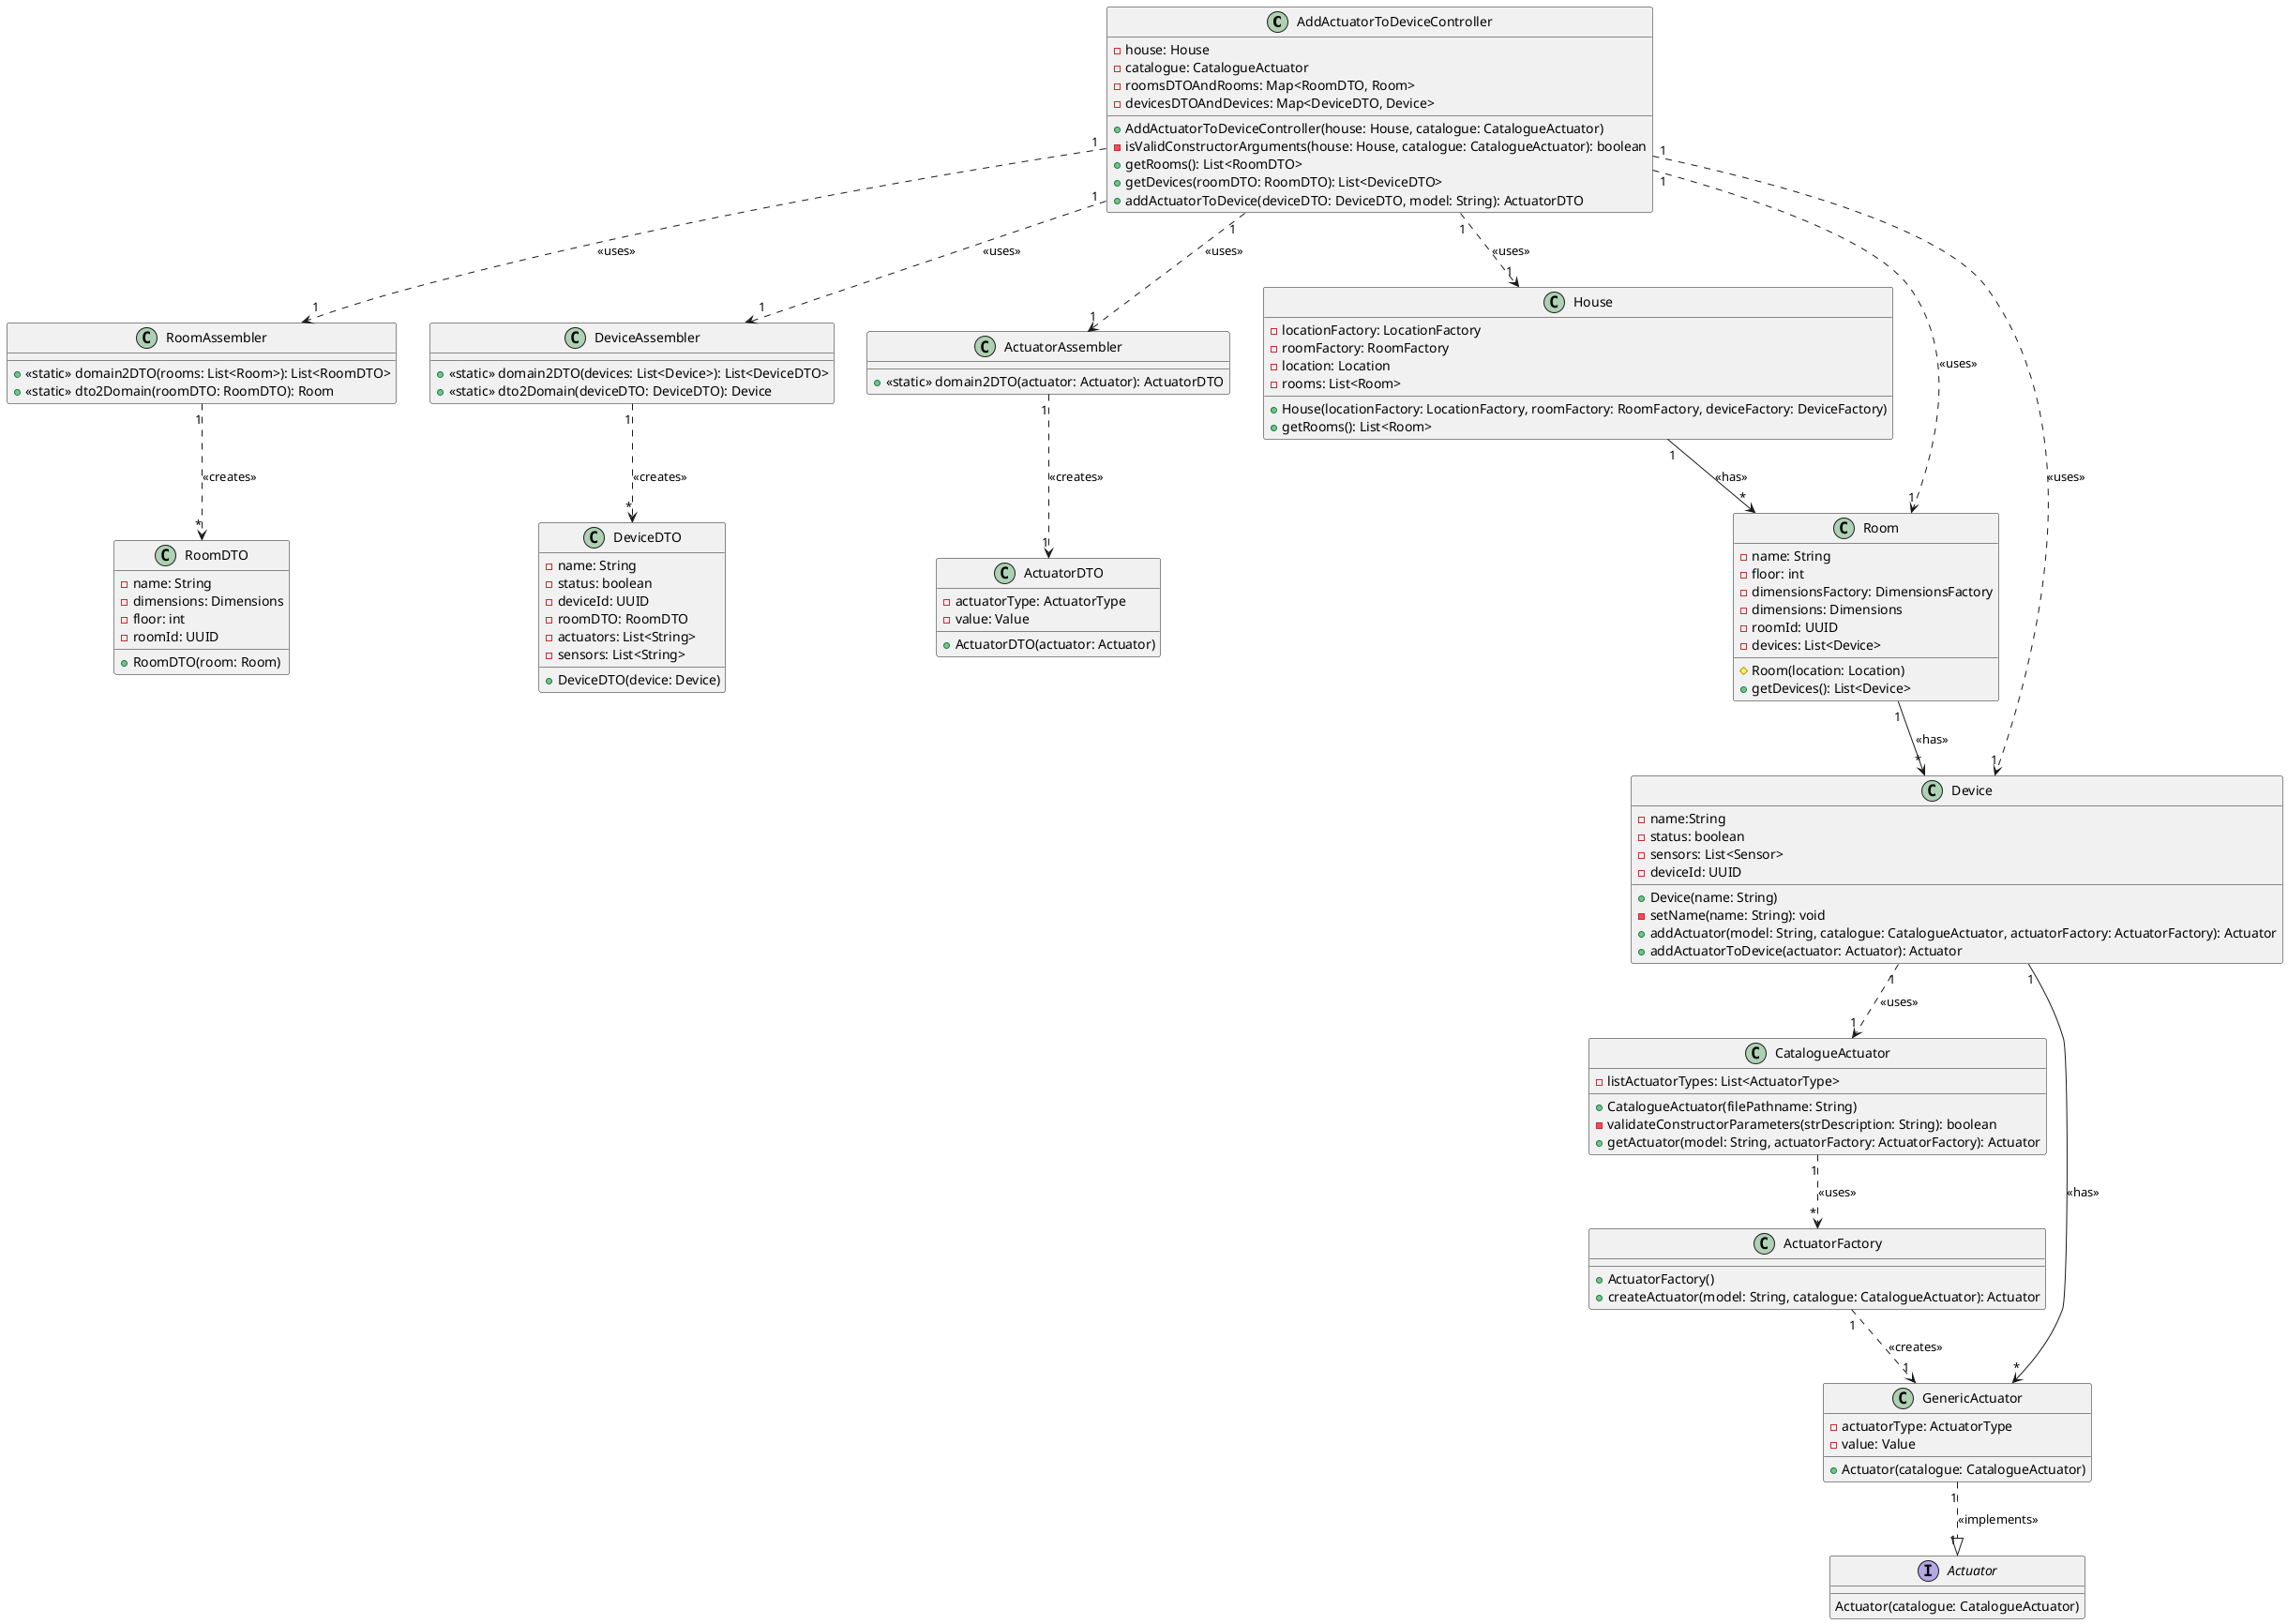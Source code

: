 @startuml
'https://plantuml.com/class-diagram

class AddActuatorToDeviceController{
    -house: House
    -catalogue: CatalogueActuator
    -roomsDTOAndRooms: Map<RoomDTO, Room>
    -devicesDTOAndDevices: Map<DeviceDTO, Device>

    +AddActuatorToDeviceController(house: House, catalogue: CatalogueActuator)
    -isValidConstructorArguments(house: House, catalogue: CatalogueActuator): boolean
    +getRooms(): List<RoomDTO>
    +getDevices(roomDTO: RoomDTO): List<DeviceDTO>
    +addActuatorToDevice(deviceDTO: DeviceDTO, model: String): ActuatorDTO
 }

class RoomAssembler{
    +<<static>> domain2DTO(rooms: List<Room>): List<RoomDTO>
    +<<static>> dto2Domain(roomDTO: RoomDTO): Room
}

class DeviceAssembler{
    +<<static>> domain2DTO(devices: List<Device>): List<DeviceDTO>
    +<<static>> dto2Domain(deviceDTO: DeviceDTO): Device
}

class ActuatorAssembler{
    +<<static>> domain2DTO(actuator: Actuator): ActuatorDTO
}

class House{
    -locationFactory: LocationFactory
    -roomFactory: RoomFactory
    -location: Location
    -rooms: List<Room>

    +House(locationFactory: LocationFactory, roomFactory: RoomFactory, deviceFactory: DeviceFactory)
    +getRooms(): List<Room>
}

class Room{
    -name: String
    -floor: int
    -dimensionsFactory: DimensionsFactory
    -dimensions: Dimensions
    -roomId: UUID
    -devices: List<Device>

    #Room(location: Location)
    +getDevices(): List<Device>
}

class Device{
    -name:String
    -status: boolean
    -sensors: List<Sensor>
    -deviceId: UUID

    +Device(name: String)
    -setName(name: String): void
    +addActuator(model: String, catalogue: CatalogueActuator, actuatorFactory: ActuatorFactory): Actuator
    +addActuatorToDevice(actuator: Actuator): Actuator
}

class CatalogueActuator{
    -listActuatorTypes: List<ActuatorType>

    +CatalogueActuator(filePathname: String)
    -validateConstructorParameters(strDescription: String): boolean
    +getActuator(model: String, actuatorFactory: ActuatorFactory): Actuator
}

class ActuatorFactory{
    +ActuatorFactory()
    +createActuator(model: String, catalogue: CatalogueActuator): Actuator
}

class GenericActuator{
    -actuatorType: ActuatorType
    -value: Value

    +Actuator(catalogue: CatalogueActuator)
}

Interface Actuator{
    Actuator(catalogue: CatalogueActuator)
}

class RoomDTO{
    -name: String
    -dimensions: Dimensions
    -floor: int
    -roomId: UUID

    +RoomDTO(room: Room)
}

class DeviceDTO{
    -name: String
    -status: boolean
    -deviceId: UUID
    -roomDTO: RoomDTO
    -actuators: List<String>
    -sensors: List<String>

    +DeviceDTO(device: Device)
}

class ActuatorDTO{
    -actuatorType: ActuatorType
    -value: Value

    +ActuatorDTO(actuator: Actuator)
}

AddActuatorToDeviceController "1" ..> "1" House: <<uses>>
AddActuatorToDeviceController "1" ..> "1" Room: <<uses>>
AddActuatorToDeviceController "1" ..> "1" Device: <<uses>>
AddActuatorToDeviceController "1" ..> "1" RoomAssembler: <<uses>>
AddActuatorToDeviceController "1" ..> "1" DeviceAssembler: <<uses>>
AddActuatorToDeviceController "1" ..> "1" ActuatorAssembler: <<uses>>

RoomAssembler "1" ..> "*" RoomDTO: <<creates>>

DeviceAssembler "1" ..> "*" DeviceDTO: <<creates>>

ActuatorAssembler "1" ..> "1" ActuatorDTO: <<creates>>

ActuatorFactory "1" ..> "1" GenericActuator: <<creates>>

House "1" --> "*" Room: <<has>>

Room "1" --> "*" Device: <<has>>

Device "1" --> "*" GenericActuator: <<has>>
Device "1" ..> "1" CatalogueActuator: <<uses>>

GenericActuator "1" ..|> "1" Actuator: <<implements>>

CatalogueActuator "1" ..> "*" ActuatorFactory: <<uses>>





@enduml